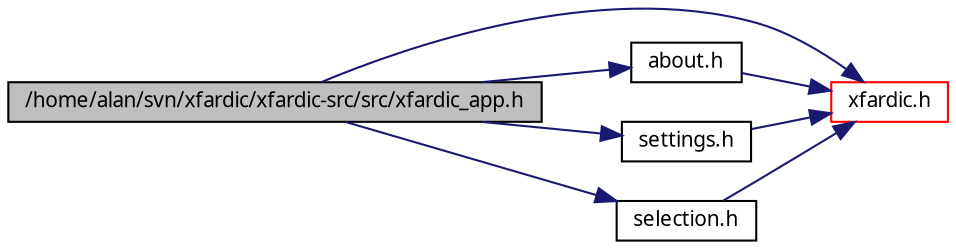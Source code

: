 digraph G
{
  edge [fontname="FreeSans.ttf",fontsize=10,labelfontname="FreeSans.ttf",labelfontsize=10];
  node [fontname="FreeSans.ttf",fontsize=10,shape=record];
  rankdir=LR;
  Node1 [label="/home/alan/svn/xfardic/xfardic-src/src/xfardic_app.h",height=0.2,width=0.4,color="black", fillcolor="grey75", style="filled" fontcolor="black"];
  Node1 -> Node2 [color="midnightblue",fontsize=10,style="solid",fontname="FreeSans.ttf"];
  Node2 [label="xfardic.h",height=0.2,width=0.4,color="red", fillcolor="white", style="filled",URL="$xfardic_8h.html"];
  Node1 -> Node3 [color="midnightblue",fontsize=10,style="solid",fontname="FreeSans.ttf"];
  Node3 [label="about.h",height=0.2,width=0.4,color="black", fillcolor="white", style="filled",URL="$about_8h.html"];
  Node3 -> Node2 [color="midnightblue",fontsize=10,style="solid",fontname="FreeSans.ttf"];
  Node1 -> Node4 [color="midnightblue",fontsize=10,style="solid",fontname="FreeSans.ttf"];
  Node4 [label="settings.h",height=0.2,width=0.4,color="black", fillcolor="white", style="filled",URL="$settings_8h.html"];
  Node4 -> Node2 [color="midnightblue",fontsize=10,style="solid",fontname="FreeSans.ttf"];
  Node1 -> Node5 [color="midnightblue",fontsize=10,style="solid",fontname="FreeSans.ttf"];
  Node5 [label="selection.h",height=0.2,width=0.4,color="black", fillcolor="white", style="filled",URL="$selection_8h.html"];
  Node5 -> Node2 [color="midnightblue",fontsize=10,style="solid",fontname="FreeSans.ttf"];
}
